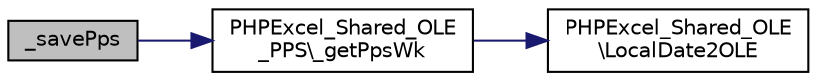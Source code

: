 digraph "_savePps"
{
  edge [fontname="Helvetica",fontsize="10",labelfontname="Helvetica",labelfontsize="10"];
  node [fontname="Helvetica",fontsize="10",shape=record];
  rankdir="LR";
  Node21 [label="_savePps",height=0.2,width=0.4,color="black", fillcolor="grey75", style="filled", fontcolor="black"];
  Node21 -> Node22 [color="midnightblue",fontsize="10",style="solid",fontname="Helvetica"];
  Node22 [label="PHPExcel_Shared_OLE\l_PPS\\_getPpsWk",height=0.2,width=0.4,color="black", fillcolor="white", style="filled",URL="$class_p_h_p_excel___shared___o_l_e___p_p_s.html#ab7f1ea9c29bab4e4c949c60bc4534e30"];
  Node22 -> Node23 [color="midnightblue",fontsize="10",style="solid",fontname="Helvetica"];
  Node23 [label="PHPExcel_Shared_OLE\l\\LocalDate2OLE",height=0.2,width=0.4,color="black", fillcolor="white", style="filled",URL="$class_p_h_p_excel___shared___o_l_e.html#a136fad5522271f0414e489855ac1f7a7"];
}
